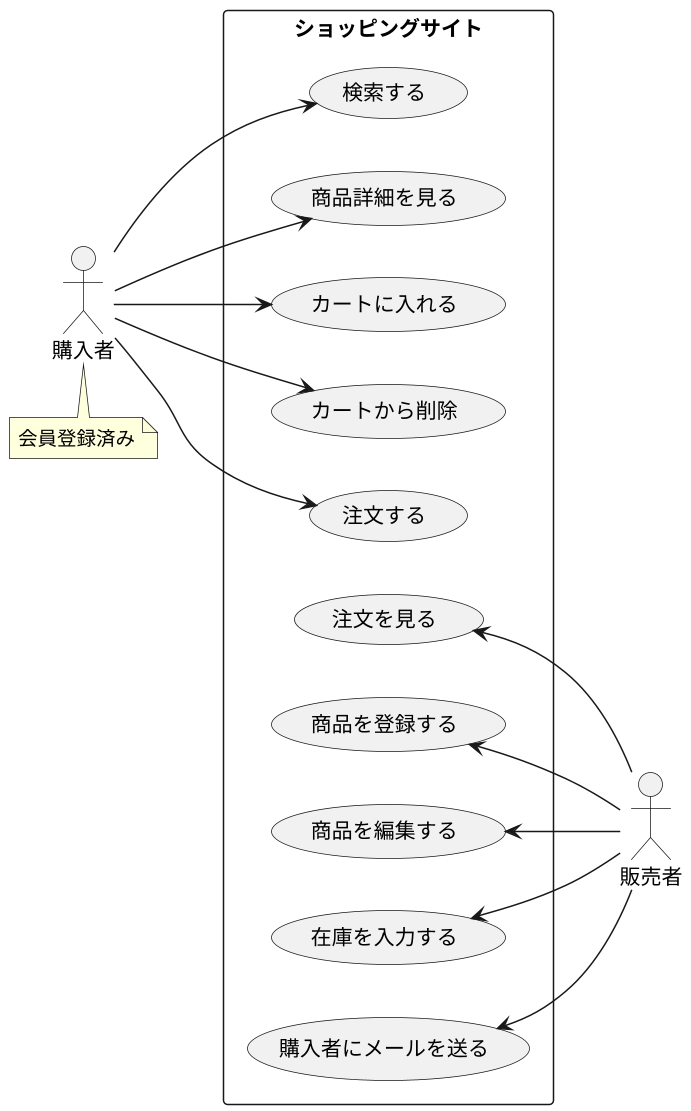 @startuml
skinparam DefaultFontName HG行書体
scale 1.5
left to right direction
actor 購入者
note bottom of 購入者
	会員登録済み
end note
actor 販売者
rectangle ショッピングサイト{
	購入者 --> (検索する)
	購入者 --> (商品詳細を見る)
	購入者 --> (カートに入れる)
	購入者 --> (カートから削除)
	購入者 --> (注文する)
	(注文を見る) <-- 販売者
	(商品を登録する) <-- 販売者
	(商品を編集する) <-- 販売者
	(在庫を入力する) <-- 販売者
	(購入者にメールを送る) <-- 販売者
}
@enduml
